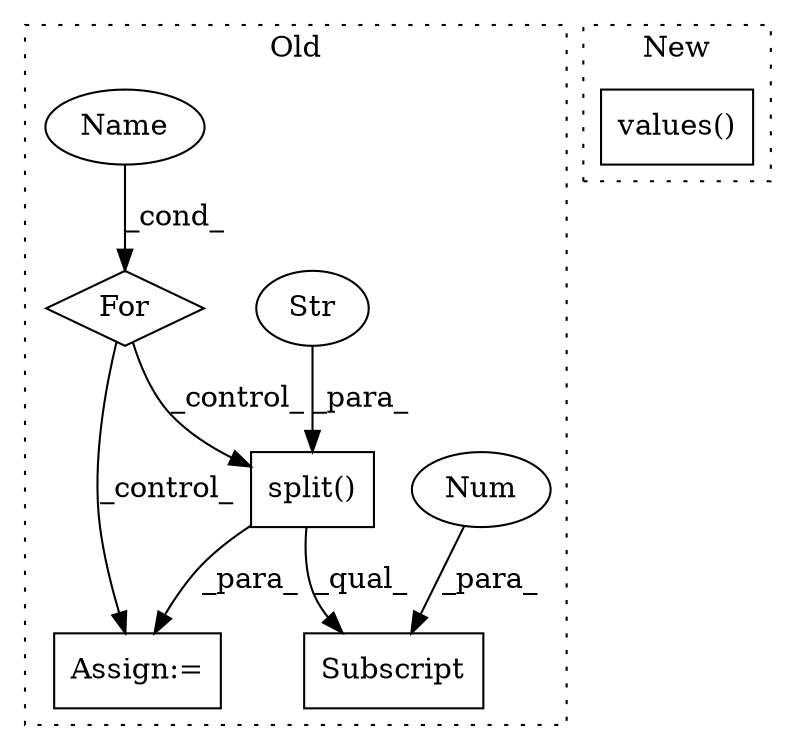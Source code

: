 digraph G {
subgraph cluster0 {
1 [label="split()" a="75" s="1092,1140" l="45,1" shape="box"];
3 [label="Assign:=" a="68" s="1171" l="30" shape="box"];
4 [label="Str" a="66" s="1137" l="3" shape="ellipse"];
5 [label="Subscript" a="63" s="1092,0" l="52,0" shape="box"];
6 [label="For" a="107" s="953,990" l="4,14" shape="diamond"];
7 [label="Num" a="76" s="1142" l="1" shape="ellipse"];
8 [label="Name" a="87" s="957" l="11" shape="ellipse"];
label = "Old";
style="dotted";
}
subgraph cluster1 {
2 [label="values()" a="75" s="1942" l="29" shape="box"];
label = "New";
style="dotted";
}
1 -> 3 [label="_para_"];
1 -> 5 [label="_qual_"];
4 -> 1 [label="_para_"];
6 -> 1 [label="_control_"];
6 -> 3 [label="_control_"];
7 -> 5 [label="_para_"];
8 -> 6 [label="_cond_"];
}